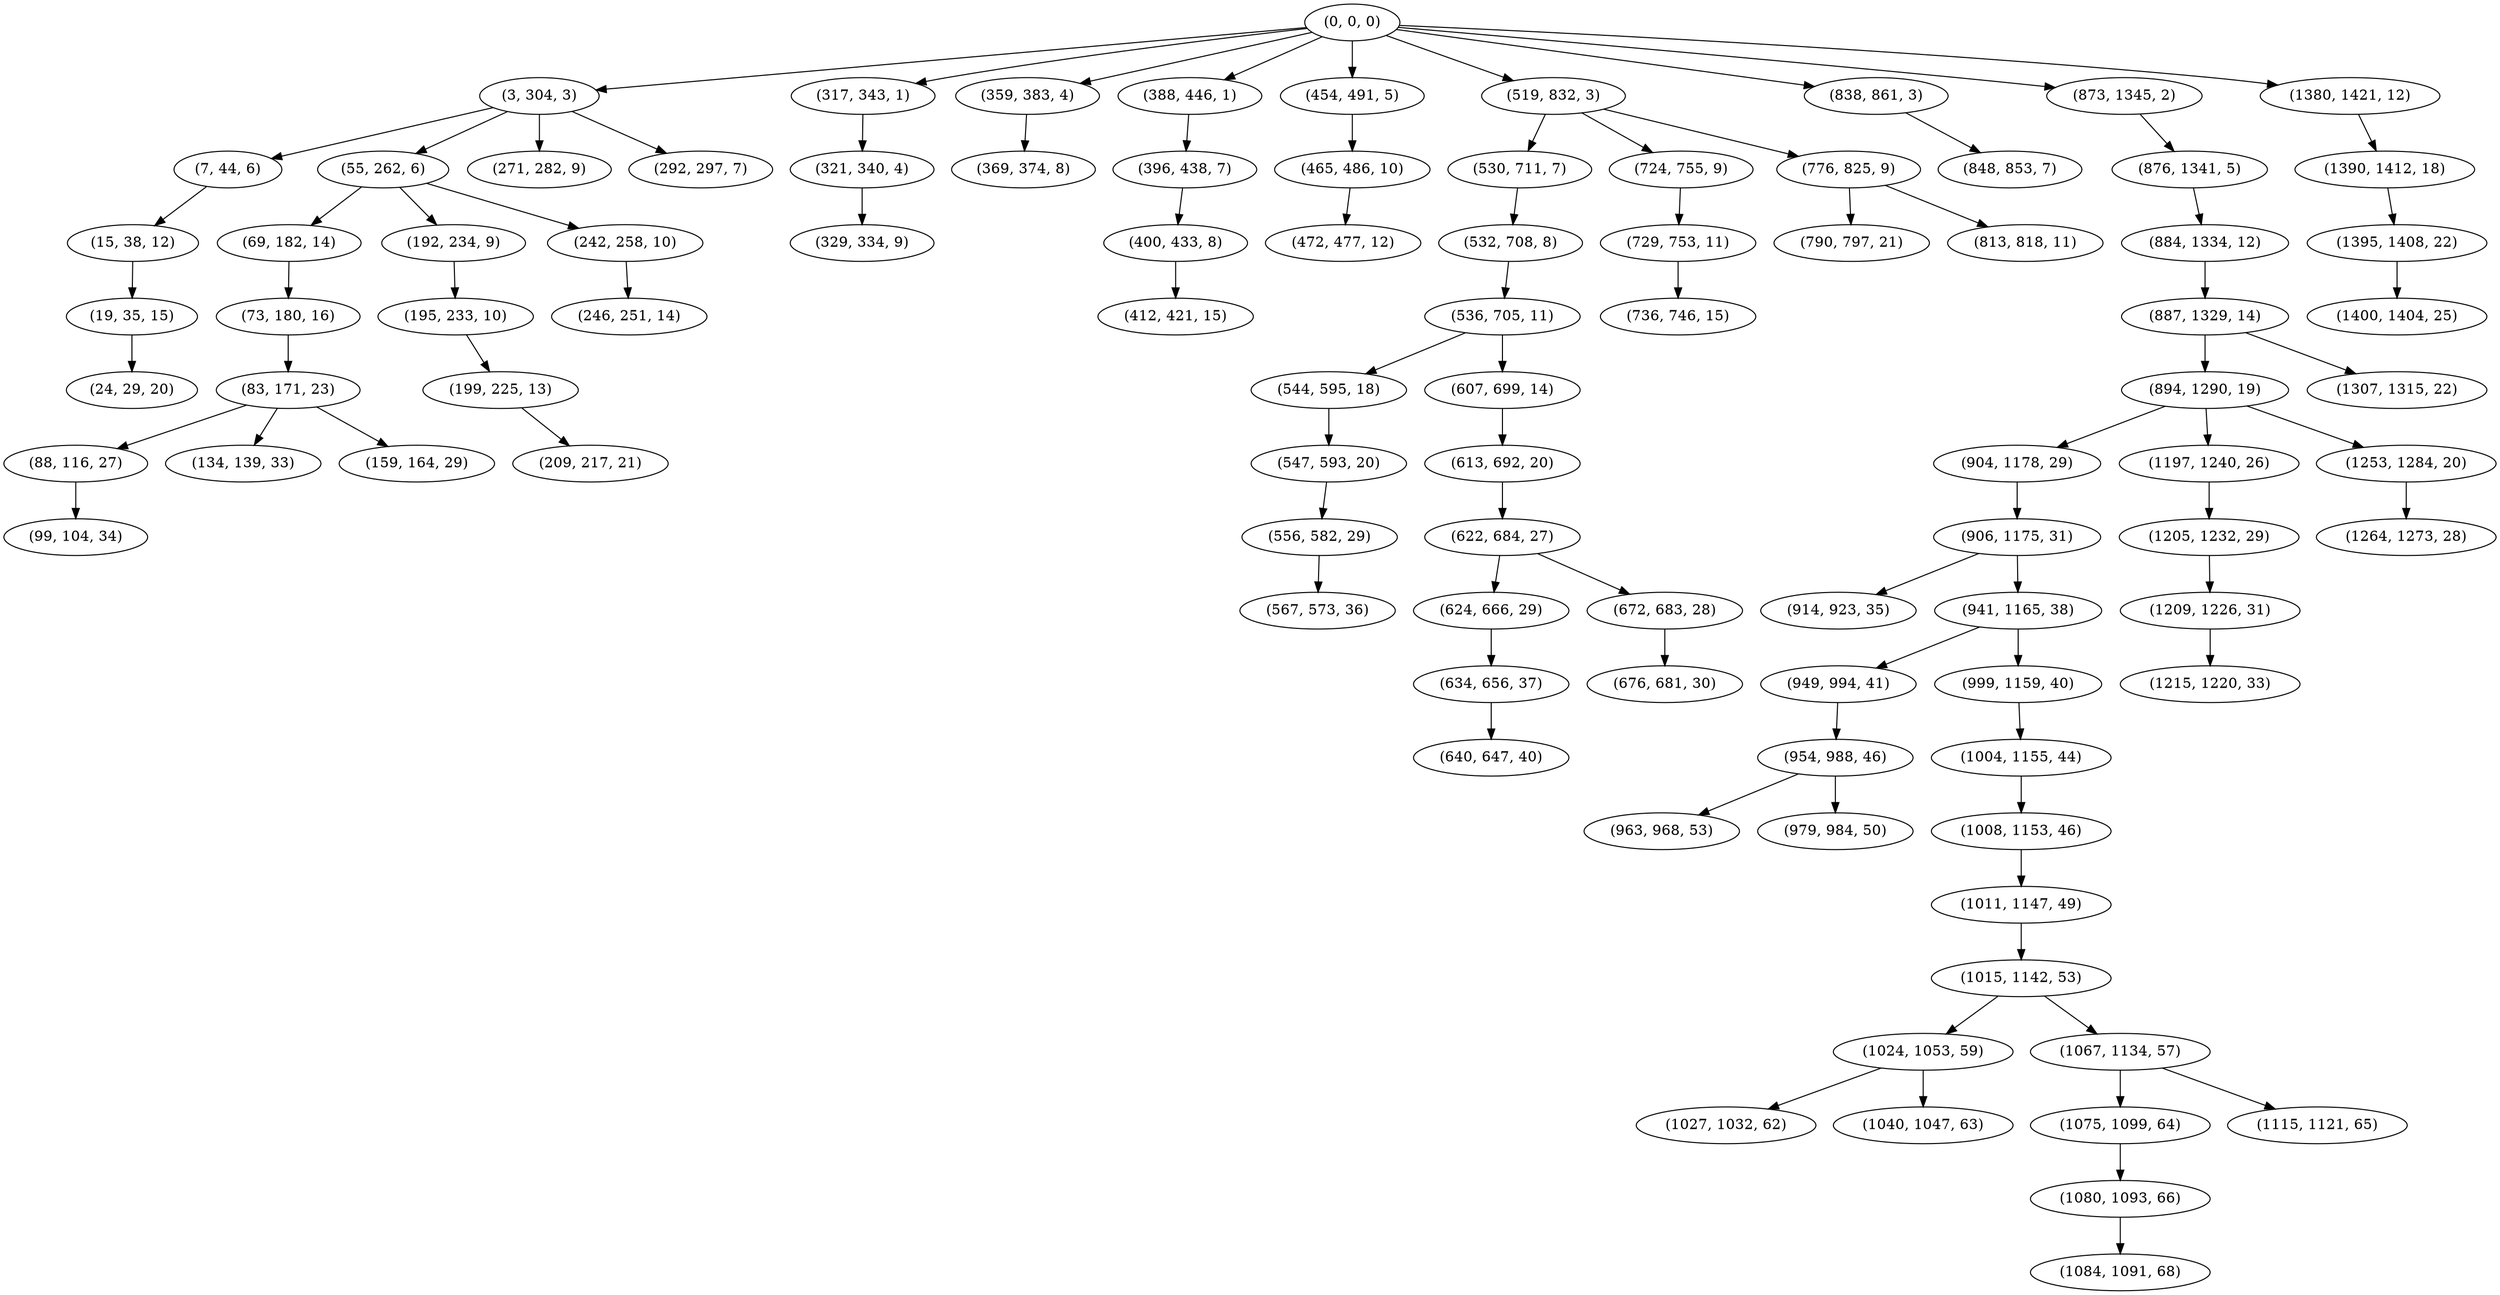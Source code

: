 digraph tree {
    "(0, 0, 0)";
    "(3, 304, 3)";
    "(7, 44, 6)";
    "(15, 38, 12)";
    "(19, 35, 15)";
    "(24, 29, 20)";
    "(55, 262, 6)";
    "(69, 182, 14)";
    "(73, 180, 16)";
    "(83, 171, 23)";
    "(88, 116, 27)";
    "(99, 104, 34)";
    "(134, 139, 33)";
    "(159, 164, 29)";
    "(192, 234, 9)";
    "(195, 233, 10)";
    "(199, 225, 13)";
    "(209, 217, 21)";
    "(242, 258, 10)";
    "(246, 251, 14)";
    "(271, 282, 9)";
    "(292, 297, 7)";
    "(317, 343, 1)";
    "(321, 340, 4)";
    "(329, 334, 9)";
    "(359, 383, 4)";
    "(369, 374, 8)";
    "(388, 446, 1)";
    "(396, 438, 7)";
    "(400, 433, 8)";
    "(412, 421, 15)";
    "(454, 491, 5)";
    "(465, 486, 10)";
    "(472, 477, 12)";
    "(519, 832, 3)";
    "(530, 711, 7)";
    "(532, 708, 8)";
    "(536, 705, 11)";
    "(544, 595, 18)";
    "(547, 593, 20)";
    "(556, 582, 29)";
    "(567, 573, 36)";
    "(607, 699, 14)";
    "(613, 692, 20)";
    "(622, 684, 27)";
    "(624, 666, 29)";
    "(634, 656, 37)";
    "(640, 647, 40)";
    "(672, 683, 28)";
    "(676, 681, 30)";
    "(724, 755, 9)";
    "(729, 753, 11)";
    "(736, 746, 15)";
    "(776, 825, 9)";
    "(790, 797, 21)";
    "(813, 818, 11)";
    "(838, 861, 3)";
    "(848, 853, 7)";
    "(873, 1345, 2)";
    "(876, 1341, 5)";
    "(884, 1334, 12)";
    "(887, 1329, 14)";
    "(894, 1290, 19)";
    "(904, 1178, 29)";
    "(906, 1175, 31)";
    "(914, 923, 35)";
    "(941, 1165, 38)";
    "(949, 994, 41)";
    "(954, 988, 46)";
    "(963, 968, 53)";
    "(979, 984, 50)";
    "(999, 1159, 40)";
    "(1004, 1155, 44)";
    "(1008, 1153, 46)";
    "(1011, 1147, 49)";
    "(1015, 1142, 53)";
    "(1024, 1053, 59)";
    "(1027, 1032, 62)";
    "(1040, 1047, 63)";
    "(1067, 1134, 57)";
    "(1075, 1099, 64)";
    "(1080, 1093, 66)";
    "(1084, 1091, 68)";
    "(1115, 1121, 65)";
    "(1197, 1240, 26)";
    "(1205, 1232, 29)";
    "(1209, 1226, 31)";
    "(1215, 1220, 33)";
    "(1253, 1284, 20)";
    "(1264, 1273, 28)";
    "(1307, 1315, 22)";
    "(1380, 1421, 12)";
    "(1390, 1412, 18)";
    "(1395, 1408, 22)";
    "(1400, 1404, 25)";
    "(0, 0, 0)" -> "(3, 304, 3)";
    "(0, 0, 0)" -> "(317, 343, 1)";
    "(0, 0, 0)" -> "(359, 383, 4)";
    "(0, 0, 0)" -> "(388, 446, 1)";
    "(0, 0, 0)" -> "(454, 491, 5)";
    "(0, 0, 0)" -> "(519, 832, 3)";
    "(0, 0, 0)" -> "(838, 861, 3)";
    "(0, 0, 0)" -> "(873, 1345, 2)";
    "(0, 0, 0)" -> "(1380, 1421, 12)";
    "(3, 304, 3)" -> "(7, 44, 6)";
    "(3, 304, 3)" -> "(55, 262, 6)";
    "(3, 304, 3)" -> "(271, 282, 9)";
    "(3, 304, 3)" -> "(292, 297, 7)";
    "(7, 44, 6)" -> "(15, 38, 12)";
    "(15, 38, 12)" -> "(19, 35, 15)";
    "(19, 35, 15)" -> "(24, 29, 20)";
    "(55, 262, 6)" -> "(69, 182, 14)";
    "(55, 262, 6)" -> "(192, 234, 9)";
    "(55, 262, 6)" -> "(242, 258, 10)";
    "(69, 182, 14)" -> "(73, 180, 16)";
    "(73, 180, 16)" -> "(83, 171, 23)";
    "(83, 171, 23)" -> "(88, 116, 27)";
    "(83, 171, 23)" -> "(134, 139, 33)";
    "(83, 171, 23)" -> "(159, 164, 29)";
    "(88, 116, 27)" -> "(99, 104, 34)";
    "(192, 234, 9)" -> "(195, 233, 10)";
    "(195, 233, 10)" -> "(199, 225, 13)";
    "(199, 225, 13)" -> "(209, 217, 21)";
    "(242, 258, 10)" -> "(246, 251, 14)";
    "(317, 343, 1)" -> "(321, 340, 4)";
    "(321, 340, 4)" -> "(329, 334, 9)";
    "(359, 383, 4)" -> "(369, 374, 8)";
    "(388, 446, 1)" -> "(396, 438, 7)";
    "(396, 438, 7)" -> "(400, 433, 8)";
    "(400, 433, 8)" -> "(412, 421, 15)";
    "(454, 491, 5)" -> "(465, 486, 10)";
    "(465, 486, 10)" -> "(472, 477, 12)";
    "(519, 832, 3)" -> "(530, 711, 7)";
    "(519, 832, 3)" -> "(724, 755, 9)";
    "(519, 832, 3)" -> "(776, 825, 9)";
    "(530, 711, 7)" -> "(532, 708, 8)";
    "(532, 708, 8)" -> "(536, 705, 11)";
    "(536, 705, 11)" -> "(544, 595, 18)";
    "(536, 705, 11)" -> "(607, 699, 14)";
    "(544, 595, 18)" -> "(547, 593, 20)";
    "(547, 593, 20)" -> "(556, 582, 29)";
    "(556, 582, 29)" -> "(567, 573, 36)";
    "(607, 699, 14)" -> "(613, 692, 20)";
    "(613, 692, 20)" -> "(622, 684, 27)";
    "(622, 684, 27)" -> "(624, 666, 29)";
    "(622, 684, 27)" -> "(672, 683, 28)";
    "(624, 666, 29)" -> "(634, 656, 37)";
    "(634, 656, 37)" -> "(640, 647, 40)";
    "(672, 683, 28)" -> "(676, 681, 30)";
    "(724, 755, 9)" -> "(729, 753, 11)";
    "(729, 753, 11)" -> "(736, 746, 15)";
    "(776, 825, 9)" -> "(790, 797, 21)";
    "(776, 825, 9)" -> "(813, 818, 11)";
    "(838, 861, 3)" -> "(848, 853, 7)";
    "(873, 1345, 2)" -> "(876, 1341, 5)";
    "(876, 1341, 5)" -> "(884, 1334, 12)";
    "(884, 1334, 12)" -> "(887, 1329, 14)";
    "(887, 1329, 14)" -> "(894, 1290, 19)";
    "(887, 1329, 14)" -> "(1307, 1315, 22)";
    "(894, 1290, 19)" -> "(904, 1178, 29)";
    "(894, 1290, 19)" -> "(1197, 1240, 26)";
    "(894, 1290, 19)" -> "(1253, 1284, 20)";
    "(904, 1178, 29)" -> "(906, 1175, 31)";
    "(906, 1175, 31)" -> "(914, 923, 35)";
    "(906, 1175, 31)" -> "(941, 1165, 38)";
    "(941, 1165, 38)" -> "(949, 994, 41)";
    "(941, 1165, 38)" -> "(999, 1159, 40)";
    "(949, 994, 41)" -> "(954, 988, 46)";
    "(954, 988, 46)" -> "(963, 968, 53)";
    "(954, 988, 46)" -> "(979, 984, 50)";
    "(999, 1159, 40)" -> "(1004, 1155, 44)";
    "(1004, 1155, 44)" -> "(1008, 1153, 46)";
    "(1008, 1153, 46)" -> "(1011, 1147, 49)";
    "(1011, 1147, 49)" -> "(1015, 1142, 53)";
    "(1015, 1142, 53)" -> "(1024, 1053, 59)";
    "(1015, 1142, 53)" -> "(1067, 1134, 57)";
    "(1024, 1053, 59)" -> "(1027, 1032, 62)";
    "(1024, 1053, 59)" -> "(1040, 1047, 63)";
    "(1067, 1134, 57)" -> "(1075, 1099, 64)";
    "(1067, 1134, 57)" -> "(1115, 1121, 65)";
    "(1075, 1099, 64)" -> "(1080, 1093, 66)";
    "(1080, 1093, 66)" -> "(1084, 1091, 68)";
    "(1197, 1240, 26)" -> "(1205, 1232, 29)";
    "(1205, 1232, 29)" -> "(1209, 1226, 31)";
    "(1209, 1226, 31)" -> "(1215, 1220, 33)";
    "(1253, 1284, 20)" -> "(1264, 1273, 28)";
    "(1380, 1421, 12)" -> "(1390, 1412, 18)";
    "(1390, 1412, 18)" -> "(1395, 1408, 22)";
    "(1395, 1408, 22)" -> "(1400, 1404, 25)";
}
